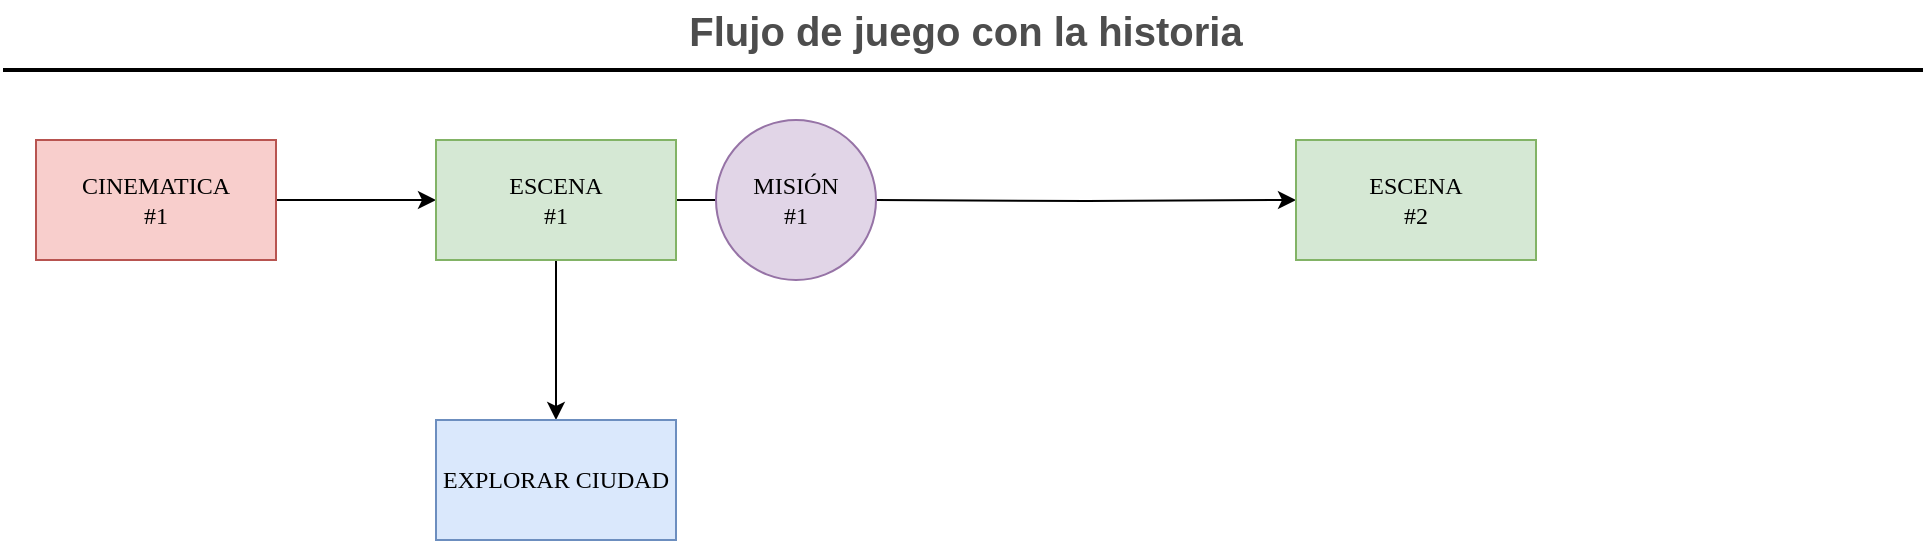 <mxfile version="21.0.6" type="github">
  <diagram id="C2fSY1v2SiZeoUbDoYyL" name="Page-1">
    <mxGraphModel dx="940" dy="521" grid="1" gridSize="10" guides="1" tooltips="1" connect="1" arrows="1" fold="1" page="1" pageScale="1" pageWidth="1169" pageHeight="827" math="0" shadow="0">
      <root>
        <mxCell id="0" />
        <mxCell id="1" parent="0" />
        <mxCell id="3ne1QswCM8ZiEu4GHsYG-31" value="Flujo de juego con la historia" style="text;html=1;strokeColor=none;fillColor=none;align=center;verticalAlign=middle;whiteSpace=wrap;rounded=0;fontStyle=1;fontSize=20;fontColor=#4D4D4D;" parent="1" vertex="1">
          <mxGeometry x="189.5" y="50" width="790" height="30" as="geometry" />
        </mxCell>
        <mxCell id="3ne1QswCM8ZiEu4GHsYG-32" value="" style="line;strokeWidth=2;html=1;fontSize=20;fontColor=#4D4D4D;" parent="1" vertex="1">
          <mxGeometry x="103.5" y="80" width="960" height="10" as="geometry" />
        </mxCell>
        <mxCell id="hqozUjSMAaO2-PKMNQ5j-10" value="" style="edgeStyle=orthogonalEdgeStyle;rounded=0;orthogonalLoop=1;jettySize=auto;html=1;" parent="1" source="hqozUjSMAaO2-PKMNQ5j-1" target="hqozUjSMAaO2-PKMNQ5j-9" edge="1">
          <mxGeometry relative="1" as="geometry" />
        </mxCell>
        <mxCell id="hqozUjSMAaO2-PKMNQ5j-1" value="CINEMATICA&lt;br&gt;#1" style="rounded=0;whiteSpace=wrap;html=1;fillColor=#f8cecc;strokeColor=#b85450;fontFamily=Tahoma;" parent="1" vertex="1">
          <mxGeometry x="120" y="120" width="120" height="60" as="geometry" />
        </mxCell>
        <mxCell id="hqozUjSMAaO2-PKMNQ5j-12" value="" style="edgeStyle=orthogonalEdgeStyle;rounded=0;orthogonalLoop=1;jettySize=auto;html=1;" parent="1" source="hqozUjSMAaO2-PKMNQ5j-9" edge="1">
          <mxGeometry relative="1" as="geometry">
            <mxPoint x="510" y="150" as="targetPoint" />
          </mxGeometry>
        </mxCell>
        <mxCell id="hqozUjSMAaO2-PKMNQ5j-14" value="" style="edgeStyle=orthogonalEdgeStyle;rounded=0;orthogonalLoop=1;jettySize=auto;html=1;" parent="1" source="hqozUjSMAaO2-PKMNQ5j-9" target="hqozUjSMAaO2-PKMNQ5j-13" edge="1">
          <mxGeometry relative="1" as="geometry" />
        </mxCell>
        <mxCell id="hqozUjSMAaO2-PKMNQ5j-9" value="ESCENA&lt;br&gt;#1" style="rounded=0;whiteSpace=wrap;html=1;fillColor=#d5e8d4;strokeColor=#82b366;fontFamily=Tahoma;" parent="1" vertex="1">
          <mxGeometry x="320" y="120" width="120" height="60" as="geometry" />
        </mxCell>
        <mxCell id="PxQHQB9iRzfIIAWSbS95-2" value="" style="edgeStyle=orthogonalEdgeStyle;rounded=0;orthogonalLoop=1;jettySize=auto;html=1;" edge="1" parent="1" target="PxQHQB9iRzfIIAWSbS95-1">
          <mxGeometry relative="1" as="geometry">
            <mxPoint x="540" y="150" as="sourcePoint" />
          </mxGeometry>
        </mxCell>
        <mxCell id="hqozUjSMAaO2-PKMNQ5j-11" value="MISIÓN&lt;br&gt;#1" style="ellipse;whiteSpace=wrap;html=1;fontFamily=Tahoma;fillColor=#e1d5e7;strokeColor=#9673a6;rounded=0;" parent="1" vertex="1">
          <mxGeometry x="460" y="110" width="80" height="80" as="geometry" />
        </mxCell>
        <mxCell id="hqozUjSMAaO2-PKMNQ5j-13" value="EXPLORAR CIUDAD" style="whiteSpace=wrap;html=1;fontFamily=Tahoma;fillColor=#dae8fc;strokeColor=#6c8ebf;rounded=0;" parent="1" vertex="1">
          <mxGeometry x="320" y="260" width="120" height="60" as="geometry" />
        </mxCell>
        <mxCell id="PxQHQB9iRzfIIAWSbS95-1" value="ESCENA&lt;br&gt;#2" style="whiteSpace=wrap;html=1;fontFamily=Tahoma;fillColor=#d5e8d4;strokeColor=#82b366;rounded=0;" vertex="1" parent="1">
          <mxGeometry x="750" y="120" width="120" height="60" as="geometry" />
        </mxCell>
      </root>
    </mxGraphModel>
  </diagram>
</mxfile>
